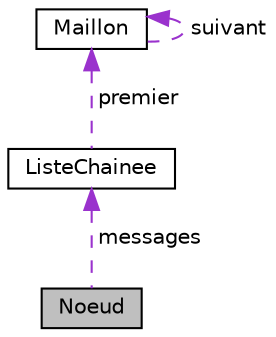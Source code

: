 digraph "Noeud"
{
  edge [fontname="Helvetica",fontsize="10",labelfontname="Helvetica",labelfontsize="10"];
  node [fontname="Helvetica",fontsize="10",shape=record];
  Node1 [label="Noeud",height=0.2,width=0.4,color="black", fillcolor="grey75", style="filled", fontcolor="black"];
  Node2 -> Node1 [dir="back",color="darkorchid3",fontsize="10",style="dashed",label=" messages" ,fontname="Helvetica"];
  Node2 [label="ListeChainee",height=0.2,width=0.4,color="black", fillcolor="white", style="filled",URL="$structListeChainee.html",tooltip="Structure représentant une liste chainée. Elle contient un pointeur sur le premier maillon de la list..."];
  Node3 -> Node2 [dir="back",color="darkorchid3",fontsize="10",style="dashed",label=" premier" ,fontname="Helvetica"];
  Node3 [label="Maillon",height=0.2,width=0.4,color="black", fillcolor="white", style="filled",URL="$structMaillon.html",tooltip="Structure représentant Maillon de la liste chainée. Elle contient un tic d&#39;arrivé et un pointeur sur ..."];
  Node3 -> Node3 [dir="back",color="darkorchid3",fontsize="10",style="dashed",label=" suivant" ,fontname="Helvetica"];
}

